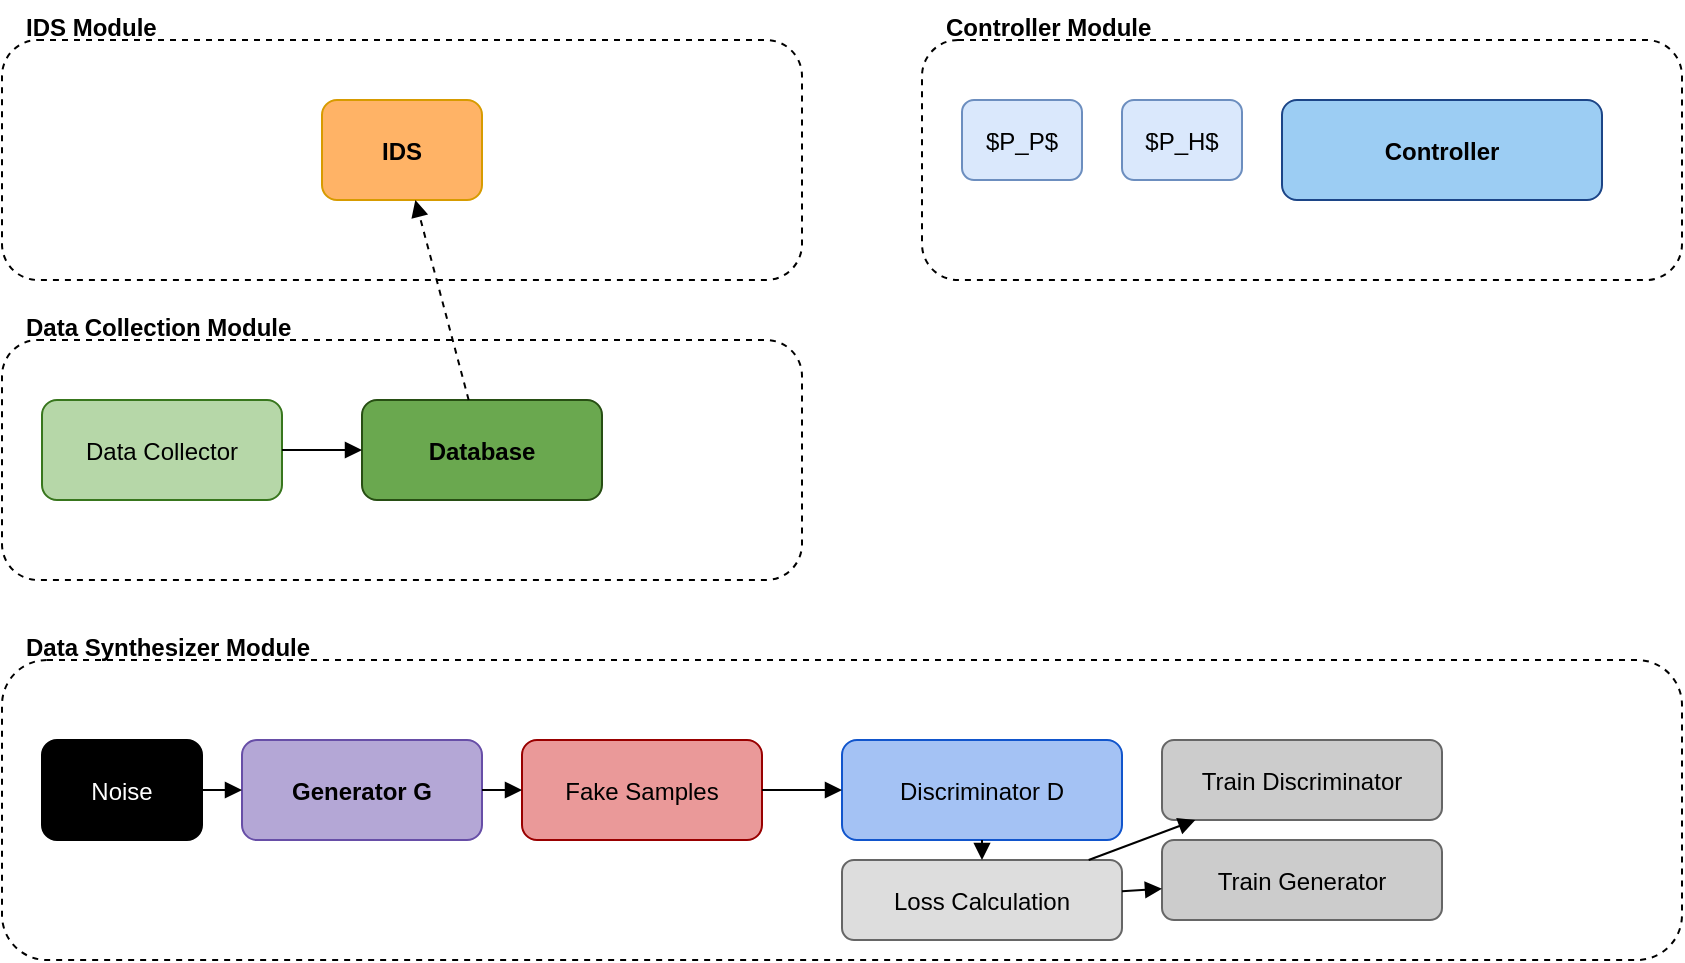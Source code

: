 <mxfile version="27.0.6">
  <!-- ========= PAGE 1 ========= -->
  <diagram id="page1" name="IDS + CTGAN Architecture">
    <mxGraphModel dx="1400" dy="800" grid="1" gridSize="10" page="1" pageScale="1" pageWidth="1600" pageHeight="1200">
      <root>
        <mxCell id="0"/>
        <mxCell id="1" parent="0"/>

        <!-- ===== Module frames ===== -->
        <mxCell id="boxIDS" value="" style="rounded=1;dashed=1;fillColor=none;strokeColor=#000000;" vertex="1" parent="1">
          <mxGeometry x="40" y="30" width="400" height="120" as="geometry"/>
        </mxCell>
        <mxCell id="labIDS" value="IDS Module" style="text;html=1;fontStyle=1;fillColor=none;strokeColor=none;" vertex="1" parent="1">
          <mxGeometry x="50" y="10" width="100" height="20" as="geometry"/>
        </mxCell>

        <mxCell id="boxCTRL" value="" style="rounded=1;dashed=1;fillColor=none;strokeColor=#000000;" vertex="1" parent="1">
          <mxGeometry x="500" y="30" width="380" height="120" as="geometry"/>
        </mxCell>
        <mxCell id="labCTRL" value="Controller Module" style="text;html=1;fontStyle=1;fillColor=none;strokeColor=none;" vertex="1" parent="1">
          <mxGeometry x="510" y="10" width="150" height="20" as="geometry"/>
        </mxCell>

        <mxCell id="boxCOL" value="" style="rounded=1;dashed=1;fillColor=none;strokeColor=#000000;" vertex="1" parent="1">
          <mxGeometry x="40" y="180" width="400" height="120" as="geometry"/>
        </mxCell>
        <mxCell id="labCOL" value="Data Collection Module" style="text;html=1;fontStyle=1;fillColor=none;strokeColor=none;" vertex="1" parent="1">
          <mxGeometry x="50" y="160" width="170" height="20" as="geometry"/>
        </mxCell>

        <mxCell id="boxSYN" value="" style="rounded=1;dashed=1;fillColor=none;strokeColor=#000000;" vertex="1" parent="1">
          <mxGeometry x="40" y="340" width="840" height="150" as="geometry"/>
        </mxCell>
        <mxCell id="labSYN" value="Data Synthesizer Module" style="text;html=1;fontStyle=1;fillColor=none;strokeColor=none;" vertex="1" parent="1">
          <mxGeometry x="50" y="320" width="180" height="20" as="geometry"/>
        </mxCell>

        <!-- ===== Shapes inside modules ===== -->
        <!-- IDS -->
        <mxCell id="ids" value="IDS" style="rounded=1;fillColor=#ffb366;strokeColor=#d79b00;fontStyle=1;" vertex="1" parent="1">
          <mxGeometry x="200" y="60" width="80" height="50" as="geometry"/>
        </mxCell>

        <!-- Controller parts -->
        <mxCell id="pp" value="$P_P$" style="rounded=1;fillColor=#dae8fc;strokeColor=#6c8ebf;" vertex="1" parent="1">
          <mxGeometry x="520" y="60" width="60" height="40" as="geometry"/>
        </mxCell>
        <mxCell id="ph" value="$P_H$" style="rounded=1;fillColor=#dae8fc;strokeColor=#6c8ebf;" vertex="1" parent="1">
          <mxGeometry x="600" y="60" width="60" height="40" as="geometry"/>
        </mxCell>
        <mxCell id="ctrl" value="Controller" style="rounded=1;fillColor=#9ccdf3;strokeColor=#1c4587;fontStyle=1;" vertex="1" parent="1">
          <mxGeometry x="680" y="60" width="160" height="50" as="geometry"/>
        </mxCell>

        <!-- Data Collector + DB -->
        <mxCell id="collector" value="Data Collector" style="rounded=1;fillColor=#b6d7a8;strokeColor=#38761d;" vertex="1" parent="1">
          <mxGeometry x="60" y="210" width="120" height="50" as="geometry"/>
        </mxCell>
        <mxCell id="db" value="Database" style="rounded=1;fillColor=#6aa84f;strokeColor=#274e13;fontStyle=1;" vertex="1" parent="1">
          <mxGeometry x="220" y="210" width="120" height="50" as="geometry"/>
        </mxCell>

        <!-- Synthesizer -->
        <mxCell id="noise" value="Noise" style="rounded=1;fillColor=#000000;fontColor=#ffffff;" vertex="1" parent="1">
          <mxGeometry x="60" y="380" width="80" height="50" as="geometry"/>
        </mxCell>
        <mxCell id="gen" value="Generator G" style="rounded=1;fillColor=#b4a7d6;strokeColor=#674ea7;fontStyle=1;" vertex="1" parent="1">
          <mxGeometry x="160" y="380" width="120" height="50" as="geometry"/>
        </mxCell>
        <mxCell id="fake" value="Fake Samples" style="rounded=1;fillColor=#ea9999;strokeColor=#990000;" vertex="1" parent="1">
          <mxGeometry x="300" y="380" width="120" height="50" as="geometry"/>
        </mxCell>
        <mxCell id="disc" value="Discriminator D" style="rounded=1;fillColor=#a4c2f4;strokeColor=#1155cc;" vertex="1" parent="1">
          <mxGeometry x="460" y="380" width="140" height="50" as="geometry"/>
        </mxCell>
        <mxCell id="trainDisc" value="Train Discriminator" style="rounded=1;fillColor=#cccccc;strokeColor=#666666;" vertex="1" parent="1">
          <mxGeometry x="620" y="380" width="140" height="40" as="geometry"/>
        </mxCell>
        <mxCell id="trainGen" value="Train Generator" style="rounded=1;fillColor=#cccccc;strokeColor=#666666;" vertex="1" parent="1">
          <mxGeometry x="620" y="430" width="140" height="40" as="geometry"/>
        </mxCell>
        <mxCell id="loss" value="Loss Calculation" style="rounded=1;fillColor=#dddddd;strokeColor=#666666;" vertex="1" parent="1">
          <mxGeometry x="460" y="440" width="140" height="40" as="geometry"/>
        </mxCell>

        <!-- ===== Arrows ===== -->
        <mxCell style="endArrow=block;" edge="1" parent="1" source="collector" target="db">
          <mxGeometry relative="1" as="geometry"/>
        </mxCell>
        <mxCell style="endArrow=block;" edge="1" parent="1" source="db" target="ctgan">
          <mxGeometry relative="1" as="geometry"/>
        </mxCell>
        <mxCell style="endArrow=block;" edge="1" parent="1" source="ctgan" target="pretrainIDS">
          <mxGeometry relative="1" as="geometry"/>
        </mxCell>
        <mxCell style="endArrow=block;dashed=1;" edge="1" parent="1" source="db" target="ids">
          <mxGeometry relative="1" as="geometry"/>
        </mxCell>

        <mxCell style="endArrow=block;" edge="1" parent="1" source="noise" target="gen">
          <mxGeometry relative="1" as="geometry"/>
        </mxCell>
        <mxCell style="endArrow=block;" edge="1" parent="1" source="gen" target="fake">
          <mxGeometry relative="1" as="geometry"/>
        </mxCell>
        <mxCell style="endArrow=block;" edge="1" parent="1" source="fake" target="disc">
          <mxGeometry relative="1" as="geometry"/>
        </mxCell>
        <mxCell style="endArrow=block;" edge="1" parent="1" source="disc" target="loss">
          <mxGeometry relative="1" as="geometry"/>
        </mxCell>
        <mxCell style="endArrow=block;" edge="1" parent="1" source="loss" target="trainDisc">
          <mxGeometry relative="1" as="geometry"/>
        </mxCell>
        <mxCell style="endArrow=block;" edge="1" parent="1" source="loss" target="trainGen">
          <mxGeometry relative="1" as="geometry"/>
        </mxCell>
      </root>
    </mxGraphModel>
  </diagram>

  <!-- ========= PAGE 2 ========= -->
  <diagram id="page2" name="Detection Pipeline">
    <mxGraphModel dx="1400" dy="800" grid="1" gridSize="10" page="1" pageScale="1" pageWidth="1600" pageHeight="1200">
      <root>
        <mxCell id="0"/>
        <mxCell id="1" parent="0"/>

        <!-- Top GAN pipeline -->
        <mxCell id="noiseT" value="Input Noise" style="rounded=1;fillColor=#000000;fontColor=#ffffff;" vertex="1" parent="1">
          <mxGeometry x="40" y="40" width="100" height="40" as="geometry"/>
        </mxCell>
        <mxCell id="ioti" value="IoTI" style="rounded=1;fillColor=#b6d7a8;strokeColor=#38761d;" vertex="1" parent="1">
          <mxGeometry x="160" y="40" width="100" height="40" as="geometry"/>
        </mxCell>
        <mxCell id="ddgan" value="DD-GAN" style="rounded=1;fillColor=#b4a7d6;strokeColor=#674ea7;" vertex="1" parent="1">
          <mxGeometry x="280" y="40" width="100" height="40" as="geometry"/>
        </mxCell>
        <mxCell id="iotn" value="IoTn" style="rounded=1;fillColor=#b6d7a8;strokeColor=#38761d;" vertex="1" parent="1">
          <mxGeometry x="400" y="40" width="100" height="40" as="geometry"/>
        </mxCell>
        <mxCell id="fakeT" value="Fake Samples" style="rounded=1;fillColor=#ea9999;strokeColor=#990000;" vertex="1" parent="1">
          <mxGeometry x="40" y="100" width="120" height="40" as="geometry"/>
        </mxCell>
        <mxCell id="discT" value="Discriminator" style="rounded=1;fillColor=#a4c2f4;strokeColor=#1155cc;" vertex="1" parent="1">
          <mxGeometry x="180" y="100" width="120" height="40" as="geometry"/>
        </mxCell>
        <mxCell id="trainDiscT" value="Train Discriminator" style="rounded=1;fillColor=#6d9eeb;strokeColor=#1155cc;" vertex="1" parent="1">
          <mxGeometry x="320" y="100" width="150" height="40" as="geometry"/>
        </mxCell>
        <mxCell id="trainGenT" value="Train Generator" style="rounded=1;fillColor=#6d9eeb;strokeColor=#1155cc;" vertex="1" parent="1">
          <mxGeometry x="320" y="150" width="150" height="40" as="geometry"/>
        </mxCell>

        <!-- HAR Dataset -->
        <mxCell id="har" value="HAR Dataset" style="shape=datastore;fillColor=#fff2cc;strokeColor=#d6b656;" vertex="1" parent="1">
          <mxGeometry x="40" y="220" width="100" height="60" as="geometry"/>
        </mxCell>
        <mxCell id="controller" value="Controller" style="rounded=1;fillColor=#ff6666;strokeColor=#990000;fontColor=#ffffff;" vertex="1" parent="1">
          <mxGeometry x="160" y="240" width="100" height="40" as="geometry"/>
        </mxCell>

        <!-- Pre-processing -->
        <mxCell id="smote" value="Data Pre-Processing\\nusing SMOTE" style="rounded=1;fillColor=#ffe6cc;strokeColor=#d79b00;" vertex="1" parent="1">
          <mxGeometry x="300" y="220" width="200" height="60" as="geometry"/>
        </mxCell>
        <mxCell id="featExt" value="Feature Extraction\\nusing MPCA" style="rounded=1;fillColor=#d5e8d4;strokeColor=#38761d;" vertex="1" parent="1">
          <mxGeometry x="300" y="300" width="200" height="60" as="geometry"/>
        </mxCell>
        <mxCell id="featSel" value="Feature Selection\\nusing IFFO" style="rounded=1;fillColor=#d5e8d4;strokeColor=#38761d;" vertex="1" parent="1">
          <mxGeometry x="300" y="380" width="200" height="60" as="geometry"/>
        </mxCell>
        <mxCell id="detect" value="Detection\\nHDLCNN+ANFIS" style="rounded=1;fillColor=#f8cecc;strokeColor=#b85450;fontStyle=1;" vertex="1" parent="1">
          <mxGeometry x="300" y="460" width="200" height="60" as="geometry"/>
        </mxCell>

        <!-- Arrows -->
        <mxCell style="endArrow=block;" edge="1" parent="1" source="noiseT" target="ioti"><mxGeometry relative="1" as="geometry"/></mxCell>
        <mxCell style="endArrow=block;" edge="1" parent="1" source="ioti" target="ddgan"><mxGeometry relative="1" as="geometry"/></mxCell>
        <mxCell style="endArrow=block;" edge="1" parent="1" source="ddgan" target="iotn"><mxGeometry relative="1" as="geometry"/></mxCell>
        <mxCell style="endArrow=block;" edge="1" parent="1" source="iotn" target="fakeT"><mxGeometry relative="1" as="geometry"/></mxCell>
        <mxCell style="endArrow=block;" edge="1" parent="1" source="fakeT" target="discT"><mxGeometry relative="1" as="geometry"/></mxCell>
        <mxCell style="endArrow=block;" edge="1" parent="1" source="discT" target="trainDiscT"><mxGeometry relative="1" as="geometry"/></mxCell>
        <mxCell style="endArrow=block;" edge="1" parent="1" source="trainDiscT" target="trainGenT"><mxGeometry relative="1" as="geometry"/></mxCell>

        <mxCell style="endArrow=block;" edge="1" parent="1" source="har" target="smote"><mxGeometry relative="1" as="geometry"/></mxCell>
        <mxCell style="endArrow=block;" edge="1" parent="1" source="smote" target="featExt"><mxGeometry relative="1" as="geometry"/></mxCell>
        <mxCell style="endArrow=block;" edge="1" parent="1" source="featExt" target="featSel"><mxGeometry relative="1" as="geometry"/></mxCell>
        <mxCell style="endArrow=block;" edge="1" parent="1" source="featSel" target="detect"><mxGeometry relative="1" as="geometry"/></mxCell>

      </root>
    </mxGraphModel>
  </diagram>
</mxfile>
